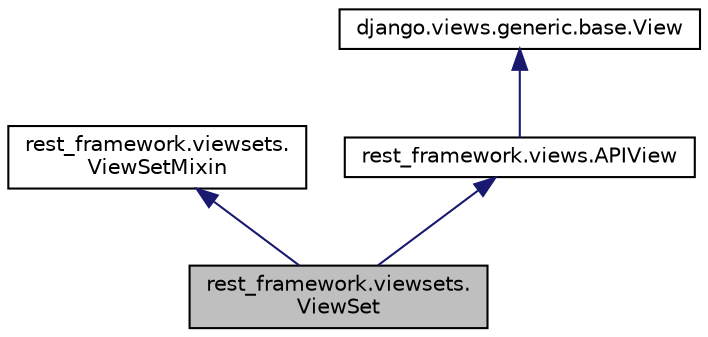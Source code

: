 digraph "rest_framework.viewsets.ViewSet"
{
 // LATEX_PDF_SIZE
  edge [fontname="Helvetica",fontsize="10",labelfontname="Helvetica",labelfontsize="10"];
  node [fontname="Helvetica",fontsize="10",shape=record];
  Node1 [label="rest_framework.viewsets.\lViewSet",height=0.2,width=0.4,color="black", fillcolor="grey75", style="filled", fontcolor="black",tooltip=" "];
  Node2 -> Node1 [dir="back",color="midnightblue",fontsize="10",style="solid"];
  Node2 [label="rest_framework.viewsets.\lViewSetMixin",height=0.2,width=0.4,color="black", fillcolor="white", style="filled",URL="$classrest__framework_1_1viewsets_1_1_view_set_mixin.html",tooltip=" "];
  Node3 -> Node1 [dir="back",color="midnightblue",fontsize="10",style="solid"];
  Node3 [label="rest_framework.views.APIView",height=0.2,width=0.4,color="black", fillcolor="white", style="filled",URL="$classrest__framework_1_1views_1_1_a_p_i_view.html",tooltip=" "];
  Node4 -> Node3 [dir="back",color="midnightblue",fontsize="10",style="solid"];
  Node4 [label="django.views.generic.base.View",height=0.2,width=0.4,color="black", fillcolor="white", style="filled",URL="$classdjango_1_1views_1_1generic_1_1base_1_1_view.html",tooltip=" "];
}
